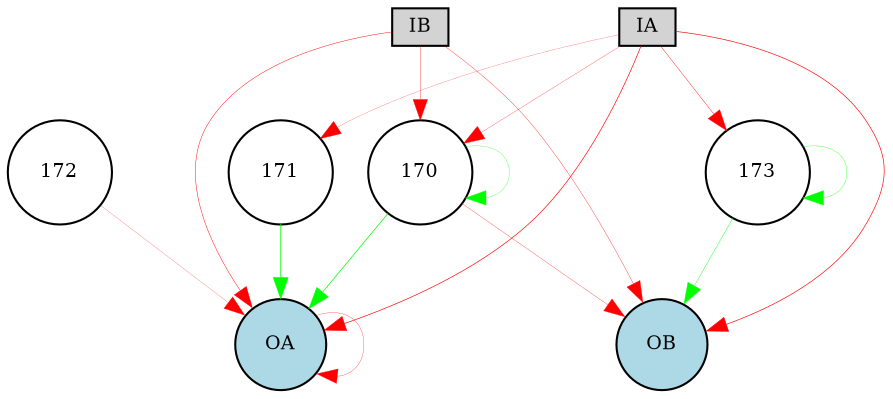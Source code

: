 digraph {
	node [fontsize=9 height=0.2 shape=circle width=0.2]
	IA [fillcolor=lightgray shape=box style=filled]
	IB [fillcolor=lightgray shape=box style=filled]
	OA [fillcolor=lightblue style=filled]
	OB [fillcolor=lightblue style=filled]
	170 [fillcolor=white style=filled]
	171 [fillcolor=white style=filled]
	172 [fillcolor=white style=filled]
	173 [fillcolor=white style=filled]
	OA -> OA [color=red penwidth=0.13604816006114523 style=solid]
	173 -> 173 [color=green penwidth=0.15176510272730578 style=solid]
	IA -> OB [color=red penwidth=0.31072127348292045 style=solid]
	IA -> 170 [color=red penwidth=0.12819746416507888 style=solid]
	170 -> OA [color=green penwidth=0.34197662164938203 style=solid]
	IB -> OA [color=red penwidth=0.2192267394407932 style=solid]
	171 -> OA [color=green penwidth=0.3608436678742457 style=solid]
	IB -> OB [color=red penwidth=0.15920687340733536 style=solid]
	170 -> 170 [color=green penwidth=0.1323335592497183 style=solid]
	173 -> OB [color=green penwidth=0.19317573112158687 style=solid]
	172 -> OA [color=red penwidth=0.1 style=solid]
	IA -> OA [color=red penwidth=0.31298511141349106 style=solid]
	IA -> 171 [color=red penwidth=0.1 style=solid]
	IA -> 173 [color=red penwidth=0.18869989605755738 style=solid]
	170 -> OB [color=red penwidth=0.13619197042138276 style=solid]
	IB -> 170 [color=red penwidth=0.15918643673573651 style=solid]
}
